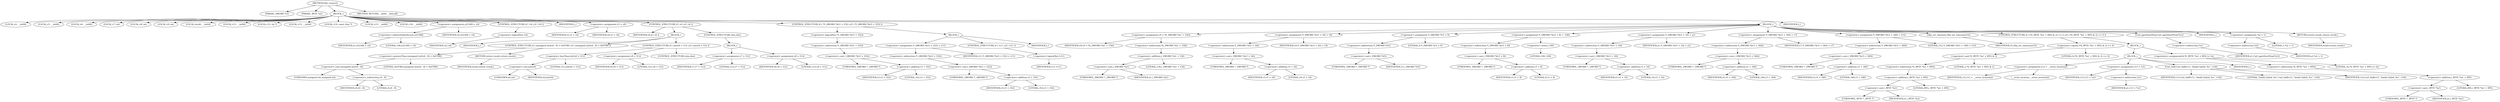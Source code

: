 digraph tftp_connect {  
"1000114" [label = "(METHOD,tftp_connect)" ]
"1000115" [label = "(PARAM,_QWORD *a1)" ]
"1000116" [label = "(PARAM,_BYTE *a2)" ]
"1000117" [label = "(BLOCK,,)" ]
"1000118" [label = "(LOCAL,v4: __int64)" ]
"1000119" [label = "(LOCAL,v5: __int64)" ]
"1000120" [label = "(LOCAL,v6: __int64)" ]
"1000121" [label = "(LOCAL,v7: int)" ]
"1000122" [label = "(LOCAL,v8: int)" ]
"1000123" [label = "(LOCAL,v9: int)" ]
"1000124" [label = "(LOCAL,result: __int64)" ]
"1000125" [label = "(LOCAL,v11: __int64)" ]
"1000126" [label = "(LOCAL,v12: int *)" ]
"1000127" [label = "(LOCAL,v13: __int64)" ]
"1000128" [label = "(LOCAL,v14: const char *)" ]
"1000129" [label = "(LOCAL,v15: __int64)" ]
"1000130" [label = "(LOCAL,v16: __int64)" ]
"1000131" [label = "(<operator>.assignment,a1[148] = v4)" ]
"1000132" [label = "(<operator>.indirectIndexAccess,a1[148])" ]
"1000133" [label = "(IDENTIFIER,a1,a1[148] = v4)" ]
"1000134" [label = "(LITERAL,148,a1[148] = v4)" ]
"1000135" [label = "(IDENTIFIER,v4,a1[148] = v4)" ]
"1000136" [label = "(CONTROL_STRUCTURE,if ( !v4 ),if ( !v4 ))" ]
"1000137" [label = "(<operator>.logicalNot,!v4)" ]
"1000138" [label = "(IDENTIFIER,v4,!v4)" ]
"1000139" [label = "(IDENTIFIER,L,)" ]
"1000140" [label = "(<operator>.assignment,v5 = v4)" ]
"1000141" [label = "(IDENTIFIER,v5,v5 = v4)" ]
"1000142" [label = "(IDENTIFIER,v4,v5 = v4)" ]
"1000143" [label = "(CONTROL_STRUCTURE,if ( v6 ),if ( v6 ))" ]
"1000144" [label = "(IDENTIFIER,v6,if ( v6 ))" ]
"1000145" [label = "(BLOCK,,)" ]
"1000146" [label = "(IDENTIFIER,L,)" ]
"1000147" [label = "(CONTROL_STRUCTURE,if ( (unsigned int)(v6 - 8) > 0xFFB0 ),if ( (unsigned int)(v6 - 8) > 0xFFB0 ))" ]
"1000148" [label = "(<operator>.greaterThan,(unsigned int)(v6 - 8) > 0xFFB0)" ]
"1000149" [label = "(<operator>.cast,(unsigned int)(v6 - 8))" ]
"1000150" [label = "(UNKNOWN,unsigned int,unsigned int)" ]
"1000151" [label = "(<operator>.subtraction,v6 - 8)" ]
"1000152" [label = "(IDENTIFIER,v6,v6 - 8)" ]
"1000153" [label = "(LITERAL,8,v6 - 8)" ]
"1000154" [label = "(LITERAL,0xFFB0,(unsigned int)(v6 - 8) > 0xFFB0)" ]
"1000155" [label = "(RETURN,return result;,return result;)" ]
"1000156" [label = "(IDENTIFIER,result,return result;)" ]
"1000157" [label = "(CONTROL_STRUCTURE,if ( (int)v6 < 512 ),if ( (int)v6 < 512 ))" ]
"1000158" [label = "(<operator>.lessThan,(int)v6 < 512)" ]
"1000159" [label = "(<operator>.cast,(int)v6)" ]
"1000160" [label = "(UNKNOWN,int,int)" ]
"1000161" [label = "(IDENTIFIER,v6,(int)v6)" ]
"1000162" [label = "(LITERAL,512,(int)v6 < 512)" ]
"1000163" [label = "(<operator>.assignment,v8 = 512)" ]
"1000164" [label = "(IDENTIFIER,v8,v8 = 512)" ]
"1000165" [label = "(LITERAL,512,v8 = 512)" ]
"1000166" [label = "(CONTROL_STRUCTURE,else,else)" ]
"1000167" [label = "(CONTROL_STRUCTURE,else,else)" ]
"1000168" [label = "(BLOCK,,)" ]
"1000169" [label = "(<operator>.assignment,v7 = 512)" ]
"1000170" [label = "(IDENTIFIER,v7,v7 = 512)" ]
"1000171" [label = "(LITERAL,512,v7 = 512)" ]
"1000172" [label = "(<operator>.assignment,v8 = 512)" ]
"1000173" [label = "(IDENTIFIER,v8,v8 = 512)" ]
"1000174" [label = "(LITERAL,512,v8 = 512)" ]
"1000175" [label = "(CONTROL_STRUCTURE,if ( !*(_QWORD *)(v5 + 352) ),if ( !*(_QWORD *)(v5 + 352) ))" ]
"1000176" [label = "(<operator>.logicalNot,!*(_QWORD *)(v5 + 352))" ]
"1000177" [label = "(<operator>.indirection,*(_QWORD *)(v5 + 352))" ]
"1000178" [label = "(<operator>.cast,(_QWORD *)(v5 + 352))" ]
"1000179" [label = "(UNKNOWN,_QWORD *,_QWORD *)" ]
"1000180" [label = "(<operator>.addition,v5 + 352)" ]
"1000181" [label = "(IDENTIFIER,v5,v5 + 352)" ]
"1000182" [label = "(LITERAL,352,v5 + 352)" ]
"1000183" [label = "(BLOCK,,)" ]
"1000184" [label = "(<operator>.assignment,*(_QWORD *)(v5 + 352) = v11)" ]
"1000185" [label = "(<operator>.indirection,*(_QWORD *)(v5 + 352))" ]
"1000186" [label = "(<operator>.cast,(_QWORD *)(v5 + 352))" ]
"1000187" [label = "(UNKNOWN,_QWORD *,_QWORD *)" ]
"1000188" [label = "(<operator>.addition,v5 + 352)" ]
"1000189" [label = "(IDENTIFIER,v5,v5 + 352)" ]
"1000190" [label = "(LITERAL,352,v5 + 352)" ]
"1000191" [label = "(IDENTIFIER,v11,*(_QWORD *)(v5 + 352) = v11)" ]
"1000192" [label = "(CONTROL_STRUCTURE,if ( !v11 ),if ( !v11 ))" ]
"1000193" [label = "(<operator>.logicalNot,!v11)" ]
"1000194" [label = "(IDENTIFIER,v11,!v11)" ]
"1000195" [label = "(IDENTIFIER,L,)" ]
"1000196" [label = "(BLOCK,,)" ]
"1000197" [label = "(<operator>.assignment,v9 = *((_DWORD *)a1 + 156))" ]
"1000198" [label = "(IDENTIFIER,v9,v9 = *((_DWORD *)a1 + 156))" ]
"1000199" [label = "(<operator>.indirection,*((_DWORD *)a1 + 156))" ]
"1000200" [label = "(<operator>.addition,(_DWORD *)a1 + 156)" ]
"1000201" [label = "(<operator>.cast,(_DWORD *)a1)" ]
"1000202" [label = "(UNKNOWN,_DWORD *,_DWORD *)" ]
"1000203" [label = "(IDENTIFIER,a1,(_DWORD *)a1)" ]
"1000204" [label = "(LITERAL,156,(_DWORD *)a1 + 156)" ]
"1000205" [label = "(<operator>.assignment,*(_DWORD *)(v5 + 24) = v9)" ]
"1000206" [label = "(<operator>.indirection,*(_DWORD *)(v5 + 24))" ]
"1000207" [label = "(<operator>.cast,(_DWORD *)(v5 + 24))" ]
"1000208" [label = "(UNKNOWN,_DWORD *,_DWORD *)" ]
"1000209" [label = "(<operator>.addition,v5 + 24)" ]
"1000210" [label = "(IDENTIFIER,v5,v5 + 24)" ]
"1000211" [label = "(LITERAL,24,v5 + 24)" ]
"1000212" [label = "(IDENTIFIER,v9,*(_DWORD *)(v5 + 24) = v9)" ]
"1000213" [label = "(<operator>.assignment,*(_DWORD *)v5 = 0)" ]
"1000214" [label = "(<operator>.indirection,*(_DWORD *)v5)" ]
"1000215" [label = "(<operator>.cast,(_DWORD *)v5)" ]
"1000216" [label = "(UNKNOWN,_DWORD *,_DWORD *)" ]
"1000217" [label = "(IDENTIFIER,v5,(_DWORD *)v5)" ]
"1000218" [label = "(LITERAL,0,*(_DWORD *)v5 = 0)" ]
"1000219" [label = "(<operator>.assignment,*(_DWORD *)(v5 + 8) = -100)" ]
"1000220" [label = "(<operator>.indirection,*(_DWORD *)(v5 + 8))" ]
"1000221" [label = "(<operator>.cast,(_DWORD *)(v5 + 8))" ]
"1000222" [label = "(UNKNOWN,_DWORD *,_DWORD *)" ]
"1000223" [label = "(<operator>.addition,v5 + 8)" ]
"1000224" [label = "(IDENTIFIER,v5,v5 + 8)" ]
"1000225" [label = "(LITERAL,8,v5 + 8)" ]
"1000226" [label = "(<operator>.minus,-100)" ]
"1000227" [label = "(LITERAL,100,-100)" ]
"1000228" [label = "(<operator>.assignment,*(_QWORD *)(v5 + 16) = a1)" ]
"1000229" [label = "(<operator>.indirection,*(_QWORD *)(v5 + 16))" ]
"1000230" [label = "(<operator>.cast,(_QWORD *)(v5 + 16))" ]
"1000231" [label = "(UNKNOWN,_QWORD *,_QWORD *)" ]
"1000232" [label = "(<operator>.addition,v5 + 16)" ]
"1000233" [label = "(IDENTIFIER,v5,v5 + 16)" ]
"1000234" [label = "(LITERAL,16,v5 + 16)" ]
"1000235" [label = "(IDENTIFIER,a1,*(_QWORD *)(v5 + 16) = a1)" ]
"1000236" [label = "(<operator>.assignment,*(_DWORD *)(v5 + 344) = v7)" ]
"1000237" [label = "(<operator>.indirection,*(_DWORD *)(v5 + 344))" ]
"1000238" [label = "(<operator>.cast,(_DWORD *)(v5 + 344))" ]
"1000239" [label = "(UNKNOWN,_DWORD *,_DWORD *)" ]
"1000240" [label = "(<operator>.addition,v5 + 344)" ]
"1000241" [label = "(IDENTIFIER,v5,v5 + 344)" ]
"1000242" [label = "(LITERAL,344,v5 + 344)" ]
"1000243" [label = "(IDENTIFIER,v7,*(_DWORD *)(v5 + 344) = v7)" ]
"1000244" [label = "(<operator>.assignment,*(_DWORD *)(v5 + 340) = 512)" ]
"1000245" [label = "(<operator>.indirection,*(_DWORD *)(v5 + 340))" ]
"1000246" [label = "(<operator>.cast,(_DWORD *)(v5 + 340))" ]
"1000247" [label = "(UNKNOWN,_DWORD *,_DWORD *)" ]
"1000248" [label = "(<operator>.addition,v5 + 340)" ]
"1000249" [label = "(IDENTIFIER,v5,v5 + 340)" ]
"1000250" [label = "(LITERAL,340,v5 + 340)" ]
"1000251" [label = "(LITERAL,512,*(_DWORD *)(v5 + 340) = 512)" ]
"1000252" [label = "(tftp_set_timeouts,tftp_set_timeouts(v5))" ]
"1000253" [label = "(IDENTIFIER,v5,tftp_set_timeouts(v5))" ]
"1000254" [label = "(CONTROL_STRUCTURE,if ( (*((_BYTE *)a1 + 895) & 2) == 0 ),if ( (*((_BYTE *)a1 + 895) & 2) == 0 ))" ]
"1000255" [label = "(<operator>.equals,(*((_BYTE *)a1 + 895) & 2) == 0)" ]
"1000256" [label = "(<operator>.and,*((_BYTE *)a1 + 895) & 2)" ]
"1000257" [label = "(<operator>.indirection,*((_BYTE *)a1 + 895))" ]
"1000258" [label = "(<operator>.addition,(_BYTE *)a1 + 895)" ]
"1000259" [label = "(<operator>.cast,(_BYTE *)a1)" ]
"1000260" [label = "(UNKNOWN,_BYTE *,_BYTE *)" ]
"1000261" [label = "(IDENTIFIER,a1,(_BYTE *)a1)" ]
"1000262" [label = "(LITERAL,895,(_BYTE *)a1 + 895)" ]
"1000263" [label = "(LITERAL,2,*((_BYTE *)a1 + 895) & 2)" ]
"1000264" [label = "(LITERAL,0,(*((_BYTE *)a1 + 895) & 2) == 0)" ]
"1000265" [label = "(BLOCK,,)" ]
"1000266" [label = "(BLOCK,,)" ]
"1000267" [label = "(<operator>.assignment,v12 = __errno_location())" ]
"1000268" [label = "(IDENTIFIER,v12,v12 = __errno_location())" ]
"1000269" [label = "(__errno_location,__errno_location())" ]
"1000270" [label = "(<operator>.assignment,v13 = *a1)" ]
"1000271" [label = "(IDENTIFIER,v13,v13 = *a1)" ]
"1000272" [label = "(<operator>.indirection,*a1)" ]
"1000273" [label = "(IDENTIFIER,a1,v13 = *a1)" ]
"1000274" [label = "(Curl_failf,Curl_failf(v13, \"bind() failed; %s\", v14))" ]
"1000275" [label = "(IDENTIFIER,v13,Curl_failf(v13, \"bind() failed; %s\", v14))" ]
"1000276" [label = "(LITERAL,\"bind() failed; %s\",Curl_failf(v13, \"bind() failed; %s\", v14))" ]
"1000277" [label = "(IDENTIFIER,v14,Curl_failf(v13, \"bind() failed; %s\", v14))" ]
"1000278" [label = "(IDENTIFIER,L,)" ]
"1000279" [label = "(<operators>.assignmentOr,*((_BYTE *)a1 + 895) |= 2u)" ]
"1000280" [label = "(<operator>.indirection,*((_BYTE *)a1 + 895))" ]
"1000281" [label = "(<operator>.addition,(_BYTE *)a1 + 895)" ]
"1000282" [label = "(<operator>.cast,(_BYTE *)a1)" ]
"1000283" [label = "(UNKNOWN,_BYTE *,_BYTE *)" ]
"1000284" [label = "(IDENTIFIER,a1,(_BYTE *)a1)" ]
"1000285" [label = "(LITERAL,895,(_BYTE *)a1 + 895)" ]
"1000286" [label = "(LITERAL,2u,*((_BYTE *)a1 + 895) |= 2u)" ]
"1000287" [label = "(Curl_pgrsStartNow,Curl_pgrsStartNow(*a1))" ]
"1000288" [label = "(<operator>.indirection,*a1)" ]
"1000289" [label = "(IDENTIFIER,a1,Curl_pgrsStartNow(*a1))" ]
"1000290" [label = "(IDENTIFIER,L,)" ]
"1000291" [label = "(<operator>.assignment,*a2 = 1)" ]
"1000292" [label = "(<operator>.indirection,*a2)" ]
"1000293" [label = "(IDENTIFIER,a2,*a2 = 1)" ]
"1000294" [label = "(LITERAL,1,*a2 = 1)" ]
"1000295" [label = "(RETURN,return result;,return result;)" ]
"1000296" [label = "(IDENTIFIER,result,return result;)" ]
"1000297" [label = "(IDENTIFIER,L,)" ]
"1000298" [label = "(METHOD_RETURN,__int64 __fastcall)" ]
  "1000114" -> "1000115" 
  "1000114" -> "1000116" 
  "1000114" -> "1000117" 
  "1000114" -> "1000298" 
  "1000117" -> "1000118" 
  "1000117" -> "1000119" 
  "1000117" -> "1000120" 
  "1000117" -> "1000121" 
  "1000117" -> "1000122" 
  "1000117" -> "1000123" 
  "1000117" -> "1000124" 
  "1000117" -> "1000125" 
  "1000117" -> "1000126" 
  "1000117" -> "1000127" 
  "1000117" -> "1000128" 
  "1000117" -> "1000129" 
  "1000117" -> "1000130" 
  "1000117" -> "1000131" 
  "1000117" -> "1000136" 
  "1000117" -> "1000139" 
  "1000117" -> "1000140" 
  "1000117" -> "1000143" 
  "1000117" -> "1000175" 
  "1000117" -> "1000196" 
  "1000117" -> "1000297" 
  "1000131" -> "1000132" 
  "1000131" -> "1000135" 
  "1000132" -> "1000133" 
  "1000132" -> "1000134" 
  "1000136" -> "1000137" 
  "1000137" -> "1000138" 
  "1000140" -> "1000141" 
  "1000140" -> "1000142" 
  "1000143" -> "1000144" 
  "1000143" -> "1000145" 
  "1000143" -> "1000167" 
  "1000145" -> "1000146" 
  "1000145" -> "1000147" 
  "1000145" -> "1000157" 
  "1000147" -> "1000148" 
  "1000147" -> "1000155" 
  "1000148" -> "1000149" 
  "1000148" -> "1000154" 
  "1000149" -> "1000150" 
  "1000149" -> "1000151" 
  "1000151" -> "1000152" 
  "1000151" -> "1000153" 
  "1000155" -> "1000156" 
  "1000157" -> "1000158" 
  "1000157" -> "1000163" 
  "1000157" -> "1000166" 
  "1000158" -> "1000159" 
  "1000158" -> "1000162" 
  "1000159" -> "1000160" 
  "1000159" -> "1000161" 
  "1000163" -> "1000164" 
  "1000163" -> "1000165" 
  "1000167" -> "1000168" 
  "1000168" -> "1000169" 
  "1000168" -> "1000172" 
  "1000169" -> "1000170" 
  "1000169" -> "1000171" 
  "1000172" -> "1000173" 
  "1000172" -> "1000174" 
  "1000175" -> "1000176" 
  "1000175" -> "1000183" 
  "1000176" -> "1000177" 
  "1000177" -> "1000178" 
  "1000178" -> "1000179" 
  "1000178" -> "1000180" 
  "1000180" -> "1000181" 
  "1000180" -> "1000182" 
  "1000183" -> "1000184" 
  "1000183" -> "1000192" 
  "1000183" -> "1000195" 
  "1000184" -> "1000185" 
  "1000184" -> "1000191" 
  "1000185" -> "1000186" 
  "1000186" -> "1000187" 
  "1000186" -> "1000188" 
  "1000188" -> "1000189" 
  "1000188" -> "1000190" 
  "1000192" -> "1000193" 
  "1000193" -> "1000194" 
  "1000196" -> "1000197" 
  "1000196" -> "1000205" 
  "1000196" -> "1000213" 
  "1000196" -> "1000219" 
  "1000196" -> "1000228" 
  "1000196" -> "1000236" 
  "1000196" -> "1000244" 
  "1000196" -> "1000252" 
  "1000196" -> "1000254" 
  "1000196" -> "1000287" 
  "1000196" -> "1000290" 
  "1000196" -> "1000291" 
  "1000196" -> "1000295" 
  "1000197" -> "1000198" 
  "1000197" -> "1000199" 
  "1000199" -> "1000200" 
  "1000200" -> "1000201" 
  "1000200" -> "1000204" 
  "1000201" -> "1000202" 
  "1000201" -> "1000203" 
  "1000205" -> "1000206" 
  "1000205" -> "1000212" 
  "1000206" -> "1000207" 
  "1000207" -> "1000208" 
  "1000207" -> "1000209" 
  "1000209" -> "1000210" 
  "1000209" -> "1000211" 
  "1000213" -> "1000214" 
  "1000213" -> "1000218" 
  "1000214" -> "1000215" 
  "1000215" -> "1000216" 
  "1000215" -> "1000217" 
  "1000219" -> "1000220" 
  "1000219" -> "1000226" 
  "1000220" -> "1000221" 
  "1000221" -> "1000222" 
  "1000221" -> "1000223" 
  "1000223" -> "1000224" 
  "1000223" -> "1000225" 
  "1000226" -> "1000227" 
  "1000228" -> "1000229" 
  "1000228" -> "1000235" 
  "1000229" -> "1000230" 
  "1000230" -> "1000231" 
  "1000230" -> "1000232" 
  "1000232" -> "1000233" 
  "1000232" -> "1000234" 
  "1000236" -> "1000237" 
  "1000236" -> "1000243" 
  "1000237" -> "1000238" 
  "1000238" -> "1000239" 
  "1000238" -> "1000240" 
  "1000240" -> "1000241" 
  "1000240" -> "1000242" 
  "1000244" -> "1000245" 
  "1000244" -> "1000251" 
  "1000245" -> "1000246" 
  "1000246" -> "1000247" 
  "1000246" -> "1000248" 
  "1000248" -> "1000249" 
  "1000248" -> "1000250" 
  "1000252" -> "1000253" 
  "1000254" -> "1000255" 
  "1000254" -> "1000265" 
  "1000255" -> "1000256" 
  "1000255" -> "1000264" 
  "1000256" -> "1000257" 
  "1000256" -> "1000263" 
  "1000257" -> "1000258" 
  "1000258" -> "1000259" 
  "1000258" -> "1000262" 
  "1000259" -> "1000260" 
  "1000259" -> "1000261" 
  "1000265" -> "1000266" 
  "1000265" -> "1000279" 
  "1000266" -> "1000267" 
  "1000266" -> "1000270" 
  "1000266" -> "1000274" 
  "1000266" -> "1000278" 
  "1000267" -> "1000268" 
  "1000267" -> "1000269" 
  "1000270" -> "1000271" 
  "1000270" -> "1000272" 
  "1000272" -> "1000273" 
  "1000274" -> "1000275" 
  "1000274" -> "1000276" 
  "1000274" -> "1000277" 
  "1000279" -> "1000280" 
  "1000279" -> "1000286" 
  "1000280" -> "1000281" 
  "1000281" -> "1000282" 
  "1000281" -> "1000285" 
  "1000282" -> "1000283" 
  "1000282" -> "1000284" 
  "1000287" -> "1000288" 
  "1000288" -> "1000289" 
  "1000291" -> "1000292" 
  "1000291" -> "1000294" 
  "1000292" -> "1000293" 
  "1000295" -> "1000296" 
}
